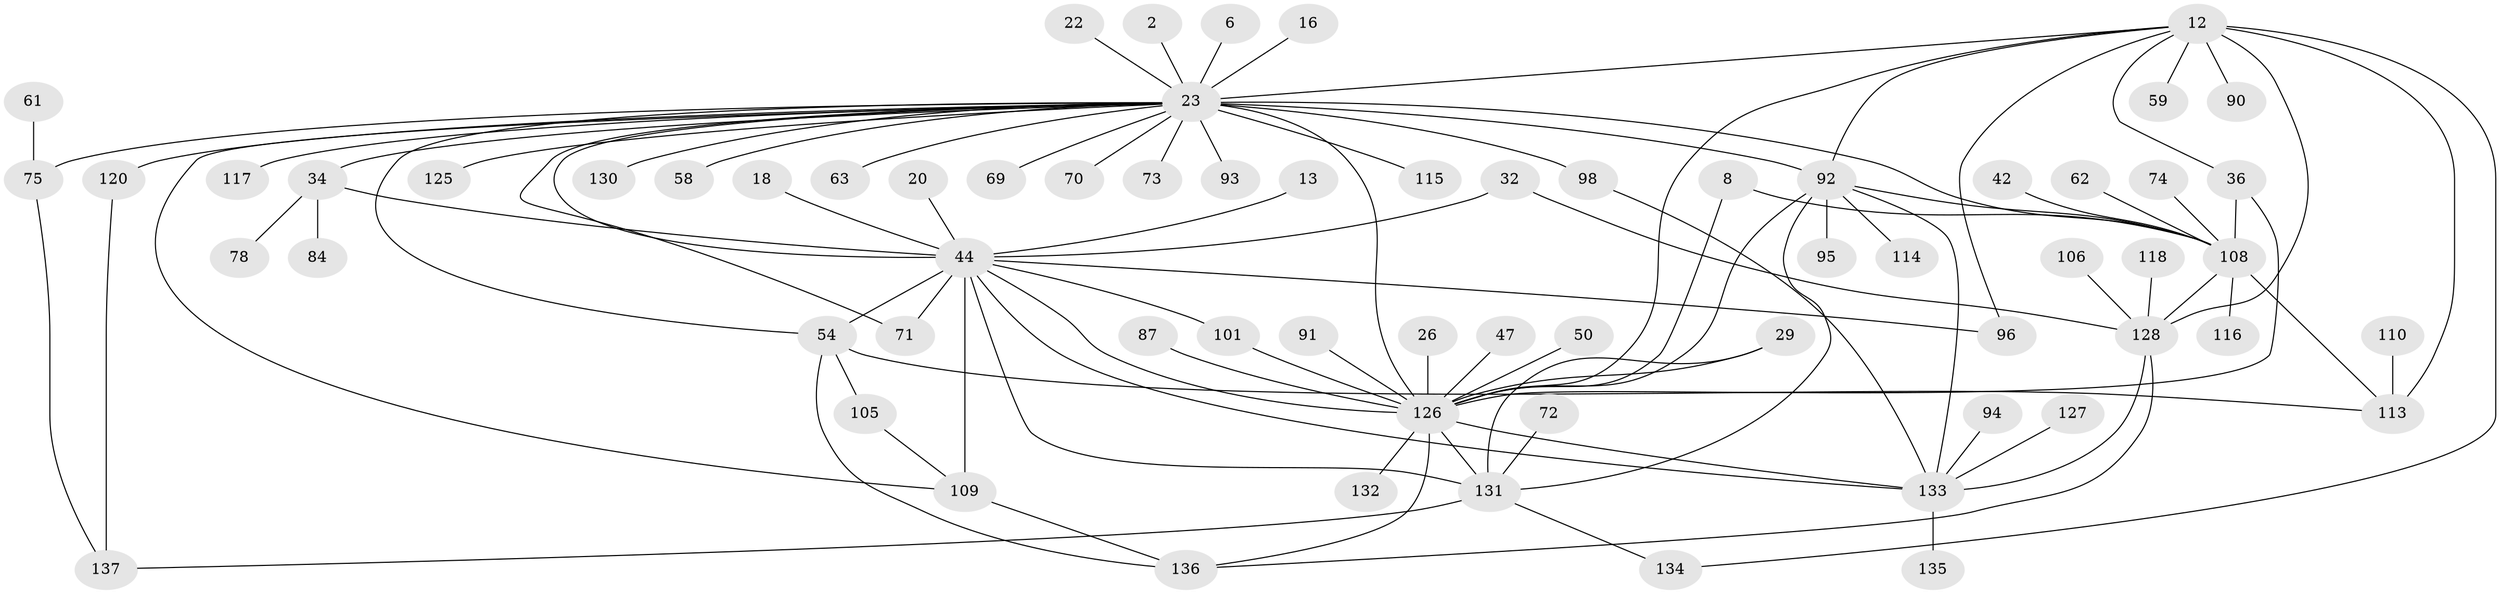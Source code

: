 // original degree distribution, {36: 0.0072992700729927005, 1: 0.40875912408759124, 21: 0.0072992700729927005, 2: 0.27007299270072993, 18: 0.0072992700729927005, 5: 0.029197080291970802, 3: 0.10948905109489052, 13: 0.014598540145985401, 6: 0.021897810218978103, 7: 0.021897810218978103, 4: 0.06569343065693431, 15: 0.0072992700729927005, 16: 0.0072992700729927005, 8: 0.0072992700729927005, 11: 0.0072992700729927005, 9: 0.0072992700729927005}
// Generated by graph-tools (version 1.1) at 2025/47/03/09/25 04:47:20]
// undirected, 68 vertices, 99 edges
graph export_dot {
graph [start="1"]
  node [color=gray90,style=filled];
  2;
  6;
  8;
  12 [super="+10"];
  13;
  16;
  18;
  20 [super="+11"];
  22;
  23 [super="+1"];
  26;
  29;
  32;
  34;
  36;
  42;
  44 [super="+3"];
  47;
  50;
  54 [super="+19"];
  58;
  59;
  61;
  62;
  63;
  69;
  70;
  71 [super="+9"];
  72;
  73;
  74;
  75 [super="+7"];
  78;
  84;
  87;
  90;
  91;
  92 [super="+88+68+39"];
  93;
  94 [super="+80"];
  95;
  96 [super="+82"];
  98;
  101 [super="+99"];
  105;
  106;
  108 [super="+37+31+77"];
  109 [super="+76+65+97"];
  110;
  113 [super="+56+102"];
  114;
  115;
  116;
  117 [super="+38"];
  118;
  120;
  125;
  126 [super="+112"];
  127;
  128 [super="+43+83"];
  130 [super="+66+85"];
  131 [super="+28+51"];
  132;
  133 [super="+129+103"];
  134 [super="+52+119+121+123"];
  135;
  136 [super="+122"];
  137 [super="+104"];
  2 -- 23;
  6 -- 23;
  8 -- 108;
  8 -- 126;
  12 -- 23 [weight=2];
  12 -- 36;
  12 -- 90;
  12 -- 59;
  12 -- 92;
  12 -- 96;
  12 -- 113 [weight=3];
  12 -- 128 [weight=3];
  12 -- 134;
  12 -- 126 [weight=2];
  13 -- 44;
  16 -- 23;
  18 -- 44;
  20 -- 44;
  22 -- 23;
  23 -- 34 [weight=2];
  23 -- 98 [weight=2];
  23 -- 108 [weight=7];
  23 -- 115;
  23 -- 120 [weight=2];
  23 -- 69;
  23 -- 70;
  23 -- 71;
  23 -- 73;
  23 -- 75 [weight=2];
  23 -- 92 [weight=2];
  23 -- 93;
  23 -- 44 [weight=3];
  23 -- 58;
  23 -- 125;
  23 -- 126 [weight=5];
  23 -- 63;
  23 -- 54;
  23 -- 109;
  23 -- 117;
  23 -- 130;
  26 -- 126 [weight=2];
  29 -- 131;
  29 -- 126 [weight=2];
  32 -- 44;
  32 -- 128;
  34 -- 78;
  34 -- 84;
  34 -- 44;
  36 -- 108;
  36 -- 126;
  42 -- 108;
  44 -- 71 [weight=2];
  44 -- 109 [weight=2];
  44 -- 54 [weight=2];
  44 -- 131 [weight=2];
  44 -- 96;
  44 -- 101;
  44 -- 133 [weight=2];
  44 -- 126;
  47 -- 126;
  50 -- 126;
  54 -- 105;
  54 -- 113;
  54 -- 136;
  61 -- 75;
  62 -- 108;
  72 -- 131;
  74 -- 108;
  75 -- 137;
  87 -- 126 [weight=2];
  91 -- 126;
  92 -- 131;
  92 -- 108;
  92 -- 114;
  92 -- 95;
  92 -- 133;
  92 -- 126;
  94 -- 133;
  98 -- 133;
  101 -- 126;
  105 -- 109;
  106 -- 128;
  108 -- 128 [weight=3];
  108 -- 113 [weight=2];
  108 -- 116;
  109 -- 136;
  110 -- 113;
  118 -- 128;
  120 -- 137;
  126 -- 131 [weight=2];
  126 -- 132 [weight=2];
  126 -- 136;
  126 -- 133;
  127 -- 133;
  128 -- 136;
  128 -- 133 [weight=2];
  131 -- 134;
  131 -- 137;
  133 -- 135;
}
